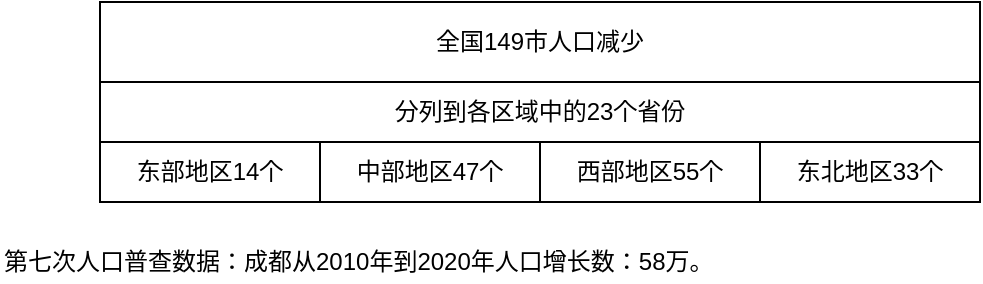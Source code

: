 <mxfile version="14.9.5" type="github">
  <diagram id="l7Ko_PinxQo50UgZ7-K5" name="Page-1">
    <mxGraphModel dx="685" dy="731" grid="1" gridSize="10" guides="1" tooltips="1" connect="1" arrows="1" fold="1" page="1" pageScale="1" pageWidth="827" pageHeight="1169" math="0" shadow="0">
      <root>
        <mxCell id="0" />
        <mxCell id="1" parent="0" />
        <mxCell id="cFST7dc2pD31edWH3BOT-1" value="全国149市人口减少" style="rounded=0;whiteSpace=wrap;html=1;" parent="1" vertex="1">
          <mxGeometry x="90" y="80" width="440" height="40" as="geometry" />
        </mxCell>
        <mxCell id="cFST7dc2pD31edWH3BOT-2" value="分列到各区域中的23个省份" style="rounded=0;whiteSpace=wrap;html=1;" parent="1" vertex="1">
          <mxGeometry x="90" y="120" width="440" height="30" as="geometry" />
        </mxCell>
        <mxCell id="cFST7dc2pD31edWH3BOT-3" value="东部地区14个" style="rounded=0;whiteSpace=wrap;html=1;" parent="1" vertex="1">
          <mxGeometry x="90" y="150" width="110" height="30" as="geometry" />
        </mxCell>
        <mxCell id="cFST7dc2pD31edWH3BOT-4" value="中部地区47个" style="rounded=0;whiteSpace=wrap;html=1;" parent="1" vertex="1">
          <mxGeometry x="200" y="150" width="110" height="30" as="geometry" />
        </mxCell>
        <mxCell id="cFST7dc2pD31edWH3BOT-5" value="西部地区55个" style="rounded=0;whiteSpace=wrap;html=1;" parent="1" vertex="1">
          <mxGeometry x="310" y="150" width="110" height="30" as="geometry" />
        </mxCell>
        <mxCell id="cFST7dc2pD31edWH3BOT-6" value="东北地区33个" style="rounded=0;whiteSpace=wrap;html=1;" parent="1" vertex="1">
          <mxGeometry x="420" y="150" width="110" height="30" as="geometry" />
        </mxCell>
        <mxCell id="VBDfhCNgzuD13jIUxgFp-1" value="第七次人口普查数据：成都从2010年到2020年人口增长数：58万。" style="text;html=1;align=left;verticalAlign=middle;resizable=0;points=[];autosize=1;strokeColor=none;" vertex="1" parent="1">
          <mxGeometry x="40" y="200" width="370" height="20" as="geometry" />
        </mxCell>
      </root>
    </mxGraphModel>
  </diagram>
</mxfile>
